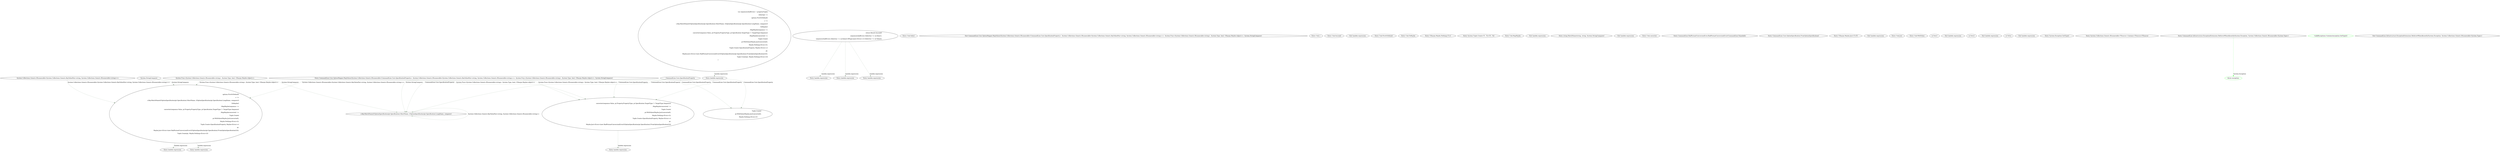 digraph  {
n40 [label="System.Collections.Generic.IEnumerable<System.Collections.Generic.KeyValuePair<string, System.Collections.Generic.IEnumerable<string>>>", span=""];
n41 [label="System.Func<System.Collections.Generic.IEnumerable<string>, System.Type, bool, CSharpx.Maybe<object>>", span=""];
n42 [label="System.StringComparer", span=""];
n43 [label="CommandLine.Core.SpecificationProperty", span=""];
n0 [cluster="CommandLine.Core.OptionMapper.MapValues(System.Collections.Generic.IEnumerable<CommandLine.Core.SpecificationProperty>, System.Collections.Generic.IEnumerable<System.Collections.Generic.KeyValuePair<string, System.Collections.Generic.IEnumerable<string>>>, System.Func<System.Collections.Generic.IEnumerable<string>, System.Type, bool, CSharpx.Maybe<object>>, System.StringComparer)", label="Entry CommandLine.Core.OptionMapper.MapValues(System.Collections.Generic.IEnumerable<CommandLine.Core.SpecificationProperty>, System.Collections.Generic.IEnumerable<System.Collections.Generic.KeyValuePair<string, System.Collections.Generic.IEnumerable<string>>>, System.Func<System.Collections.Generic.IEnumerable<string>, System.Type, bool, CSharpx.Maybe<object>>, System.StringComparer)", span="14-14"];
n1 [cluster="CommandLine.Core.OptionMapper.MapValues(System.Collections.Generic.IEnumerable<CommandLine.Core.SpecificationProperty>, System.Collections.Generic.IEnumerable<System.Collections.Generic.KeyValuePair<string, System.Collections.Generic.IEnumerable<string>>>, System.Func<System.Collections.Generic.IEnumerable<string>, System.Type, bool, CSharpx.Maybe<object>>, System.StringComparer)", label="var sequencesAndErrors = propertyTuples\r\n                .Select(pt =>\r\n                    options.FirstOrDefault(\r\n                            s =>\r\n                            s.Key.MatchName(((OptionSpecification)pt.Specification).ShortName, ((OptionSpecification)pt.Specification).LongName, comparer))\r\n                               .ToMaybe()\r\n                               .MapMaybe(sequence =>\r\n                                    converter(sequence.Value, pt.Property.PropertyType, pt.Specification.TargetType != TargetType.Sequence)\r\n                                    .MapMaybe(converted =>\r\n                                            Tuple.Create(\r\n                                                pt.WithValue(Maybe.Just(converted)),\r\n                                                Maybe.Nothing<Error>()),\r\n                                            Tuple.Create<SpecificationProperty, Maybe<Error>>(\r\n                                                pt,\r\n                                                Maybe.Just<Error>(new BadFormatConversionError(((OptionSpecification)pt.Specification).FromOptionSpecification())))),\r\n                                Tuple.Create(pt, Maybe.Nothing<Error>()))\r\n                )", span="20-36"];
n8 [cluster="lambda expression", label="options.FirstOrDefault(\r\n                            s =>\r\n                            s.Key.MatchName(((OptionSpecification)pt.Specification).ShortName, ((OptionSpecification)pt.Specification).LongName, comparer))\r\n                               .ToMaybe()\r\n                               .MapMaybe(sequence =>\r\n                                    converter(sequence.Value, pt.Property.PropertyType, pt.Specification.TargetType != TargetType.Sequence)\r\n                                    .MapMaybe(converted =>\r\n                                            Tuple.Create(\r\n                                                pt.WithValue(Maybe.Just(converted)),\r\n                                                Maybe.Nothing<Error>()),\r\n                                            Tuple.Create<SpecificationProperty, Maybe<Error>>(\r\n                                                pt,\r\n                                                Maybe.Just<Error>(new BadFormatConversionError(((OptionSpecification)pt.Specification).FromOptionSpecification())))),\r\n                                Tuple.Create(pt, Maybe.Nothing<Error>()))", span="22-35"];
n16 [cluster="lambda expression", label="s.Key.MatchName(((OptionSpecification)pt.Specification).ShortName, ((OptionSpecification)pt.Specification).LongName, comparer)", span="24-24"];
n20 [cluster="lambda expression", label="converter(sequence.Value, pt.Property.PropertyType, pt.Specification.TargetType != TargetType.Sequence)\r\n                                    .MapMaybe(converted =>\r\n                                            Tuple.Create(\r\n                                                pt.WithValue(Maybe.Just(converted)),\r\n                                                Maybe.Nothing<Error>()),\r\n                                            Tuple.Create<SpecificationProperty, Maybe<Error>>(\r\n                                                pt,\r\n                                                Maybe.Just<Error>(new BadFormatConversionError(((OptionSpecification)pt.Specification).FromOptionSpecification()))))", span="27-34"];
n2 [cluster="CommandLine.Core.OptionMapper.MapValues(System.Collections.Generic.IEnumerable<CommandLine.Core.SpecificationProperty>, System.Collections.Generic.IEnumerable<System.Collections.Generic.KeyValuePair<string, System.Collections.Generic.IEnumerable<string>>>, System.Func<System.Collections.Generic.IEnumerable<string>, System.Type, bool, CSharpx.Maybe<object>>, System.StringComparer)", label="return Result.Succeed(\r\n                sequencesAndErrors.Select(se => se.Item1),\r\n                sequencesAndErrors.Select(se => se.Item2).OfType<Just<Error>>().Select(se => se.Value));", span="37-39"];
n4 [cluster="Unk.Select", label="Entry Unk.Select", span=""];
n7 [cluster="lambda expression", label="Entry lambda expression", span="21-35"];
n3 [cluster="CommandLine.Core.OptionMapper.MapValues(System.Collections.Generic.IEnumerable<CommandLine.Core.SpecificationProperty>, System.Collections.Generic.IEnumerable<System.Collections.Generic.KeyValuePair<string, System.Collections.Generic.IEnumerable<string>>>, System.Func<System.Collections.Generic.IEnumerable<string>, System.Type, bool, CSharpx.Maybe<object>>, System.StringComparer)", label="Exit CommandLine.Core.OptionMapper.MapValues(System.Collections.Generic.IEnumerable<CommandLine.Core.SpecificationProperty>, System.Collections.Generic.IEnumerable<System.Collections.Generic.KeyValuePair<string, System.Collections.Generic.IEnumerable<string>>>, System.Func<System.Collections.Generic.IEnumerable<string>, System.Type, bool, CSharpx.Maybe<object>>, System.StringComparer)", span="14-14"];
n5 [cluster="Unk.>", label="Entry Unk.>", span=""];
n6 [cluster="Unk.Succeed", label="Entry Unk.Succeed", span=""];
n31 [cluster="lambda expression", label="Entry lambda expression", span="38-38"];
n34 [cluster="lambda expression", label="Entry lambda expression", span="39-39"];
n37 [cluster="lambda expression", label="Entry lambda expression", span="39-39"];
n27 [cluster="lambda expression", label="Tuple.Create(\r\n                                                pt.WithValue(Maybe.Just(converted)),\r\n                                                Maybe.Nothing<Error>())", span="29-31"];
n9 [cluster="lambda expression", label="Exit lambda expression", span="21-35"];
n10 [cluster="Unk.FirstOrDefault", label="Entry Unk.FirstOrDefault", span=""];
n11 [cluster="Unk.ToMaybe", label="Entry Unk.ToMaybe", span=""];
n12 [cluster="CSharpx.Maybe.Nothing<T>()", label="Entry CSharpx.Maybe.Nothing<T>()", span="116-116"];
n13 [cluster="System.Tuple.Create<T1, T2>(T1, T2)", label="Entry System.Tuple.Create<T1, T2>(T1, T2)", span="0-0"];
n14 [cluster="Unk.MapMaybe", label="Entry Unk.MapMaybe", span=""];
n15 [cluster="lambda expression", label="Entry lambda expression", span="23-24"];
n19 [cluster="lambda expression", label="Entry lambda expression", span="26-34"];
n17 [cluster="lambda expression", label="Exit lambda expression", span="23-24"];
n18 [cluster="string.MatchName(string, string, System.StringComparer)", label="Entry string.MatchName(string, string, System.StringComparer)", span="8-8"];
n21 [cluster="lambda expression", label="Exit lambda expression", span="26-34"];
n22 [cluster="Unk.converter", label="Entry Unk.converter", span=""];
n23 [cluster="CommandLine.BadFormatConversionError.BadFormatConversionError(CommandLine.NameInfo)", label="Entry CommandLine.BadFormatConversionError.BadFormatConversionError(CommandLine.NameInfo)", span="349-349"];
n24 [cluster="CommandLine.Core.OptionSpecification.FromOptionSpecification()", label="Entry CommandLine.Core.OptionSpecification.FromOptionSpecification()", span="15-15"];
n25 [cluster="CSharpx.Maybe.Just<T>(T)", label="Entry CSharpx.Maybe.Just<T>(T)", span="124-124"];
n26 [cluster="lambda expression", label="Entry lambda expression", span="28-31"];
n28 [cluster="lambda expression", label="Exit lambda expression", span="28-31"];
n29 [cluster="Unk.Just", label="Entry Unk.Just", span=""];
n30 [cluster="Unk.WithValue", label="Entry Unk.WithValue", span=""];
n32 [cluster="lambda expression", label="se.Item1", span="38-38"];
n33 [cluster="lambda expression", label="Exit lambda expression", span="38-38"];
n35 [cluster="lambda expression", label="se.Item2", span="39-39"];
n36 [cluster="lambda expression", label="Exit lambda expression", span="39-39"];
n38 [cluster="lambda expression", label="se.Value", span="39-39"];
n39 [cluster="lambda expression", label="Exit lambda expression", span="39-39"];
m0_4 [cluster="System.Exception.GetType()", file="ExceptionExtensions.cs", label="Entry System.Exception.GetType()", span="0-0"];
m0_5 [cluster="System.Collections.Generic.IEnumerable<TSource>.Contains<TSource>(TSource)", file="ExceptionExtensions.cs", label="Entry System.Collections.Generic.IEnumerable<TSource>.Contains<TSource>(TSource)", span="0-0"];
m0_0 [cluster="CommandLine.Infrastructure.ExceptionExtensions.RethrowWhenAbsentIn(System.Exception, System.Collections.Generic.IEnumerable<System.Type>)", file="ExceptionExtensions.cs", label="Entry CommandLine.Infrastructure.ExceptionExtensions.RethrowWhenAbsentIn(System.Exception, System.Collections.Generic.IEnumerable<System.Type>)", span="11-11"];
m0_1 [cluster="CommandLine.Infrastructure.ExceptionExtensions.RethrowWhenAbsentIn(System.Exception, System.Collections.Generic.IEnumerable<System.Type>)", color=green, community=0, file="ExceptionExtensions.cs", label="!validExceptions.Contains(exception.GetType())", prediction=0, span="13-13"];
m0_2 [cluster="CommandLine.Infrastructure.ExceptionExtensions.RethrowWhenAbsentIn(System.Exception, System.Collections.Generic.IEnumerable<System.Type>)", color=green, community=0, file="ExceptionExtensions.cs", label="throw exception;", prediction=1, span="15-15"];
m0_3 [cluster="CommandLine.Infrastructure.ExceptionExtensions.RethrowWhenAbsentIn(System.Exception, System.Collections.Generic.IEnumerable<System.Type>)", file="ExceptionExtensions.cs", label="Exit CommandLine.Infrastructure.ExceptionExtensions.RethrowWhenAbsentIn(System.Exception, System.Collections.Generic.IEnumerable<System.Type>)", span="11-11"];
n40 -> n8  [color=darkseagreen4, key=1, label="System.Collections.Generic.IEnumerable<System.Collections.Generic.KeyValuePair<string, System.Collections.Generic.IEnumerable<string>>>", style=dashed];
n41 -> n8  [color=darkseagreen4, key=1, label="System.Func<System.Collections.Generic.IEnumerable<string>, System.Type, bool, CSharpx.Maybe<object>>", style=dashed];
n41 -> n20  [color=darkseagreen4, key=1, label="System.Func<System.Collections.Generic.IEnumerable<string>, System.Type, bool, CSharpx.Maybe<object>>", style=dashed];
n42 -> n8  [color=darkseagreen4, key=1, label="System.StringComparer", style=dashed];
n42 -> n16  [color=darkseagreen4, key=1, label="System.StringComparer", style=dashed];
n43 -> n16  [color=darkseagreen4, key=1, label="CommandLine.Core.SpecificationProperty", style=dashed];
n43 -> n20  [color=darkseagreen4, key=1, label="CommandLine.Core.SpecificationProperty", style=dashed];
n43 -> n27  [color=darkseagreen4, key=1, label="CommandLine.Core.SpecificationProperty", style=dashed];
n0 -> n8  [color=darkseagreen4, key=1, label="System.Collections.Generic.IEnumerable<System.Collections.Generic.KeyValuePair<string, System.Collections.Generic.IEnumerable<string>>>", style=dashed];
n0 -> n16  [color=darkseagreen4, key=1, label="System.StringComparer", style=dashed];
n0 -> n20  [color=darkseagreen4, key=1, label="System.Func<System.Collections.Generic.IEnumerable<string>, System.Type, bool, CSharpx.Maybe<object>>", style=dashed];
n1 -> n7  [color=darkseagreen4, key=1, label="lambda expression", style=dashed];
n8 -> n15  [color=darkseagreen4, key=1, label="lambda expression", style=dashed];
n8 -> n19  [color=darkseagreen4, key=1, label="lambda expression", style=dashed];
n16 -> n16  [color=darkseagreen4, key=1, label="System.Collections.Generic.KeyValuePair<string, System.Collections.Generic.IEnumerable<string>>", style=dashed];
n20 -> n26  [color=darkseagreen4, key=1, label="lambda expression", style=dashed];
n2 -> n31  [color=darkseagreen4, key=1, label="lambda expression", style=dashed];
n2 -> n34  [color=darkseagreen4, key=1, label="lambda expression", style=dashed];
n2 -> n37  [color=darkseagreen4, key=1, label="lambda expression", style=dashed];
n7 -> n16  [color=darkseagreen4, key=1, label="CommandLine.Core.SpecificationProperty", style=dashed];
n7 -> n20  [color=darkseagreen4, key=1, label="CommandLine.Core.SpecificationProperty", style=dashed];
n7 -> n27  [color=darkseagreen4, key=1, label="CommandLine.Core.SpecificationProperty", style=dashed];
m0_0 -> m0_2  [color=green, key=1, label="System.Exception", style=dashed];
}
